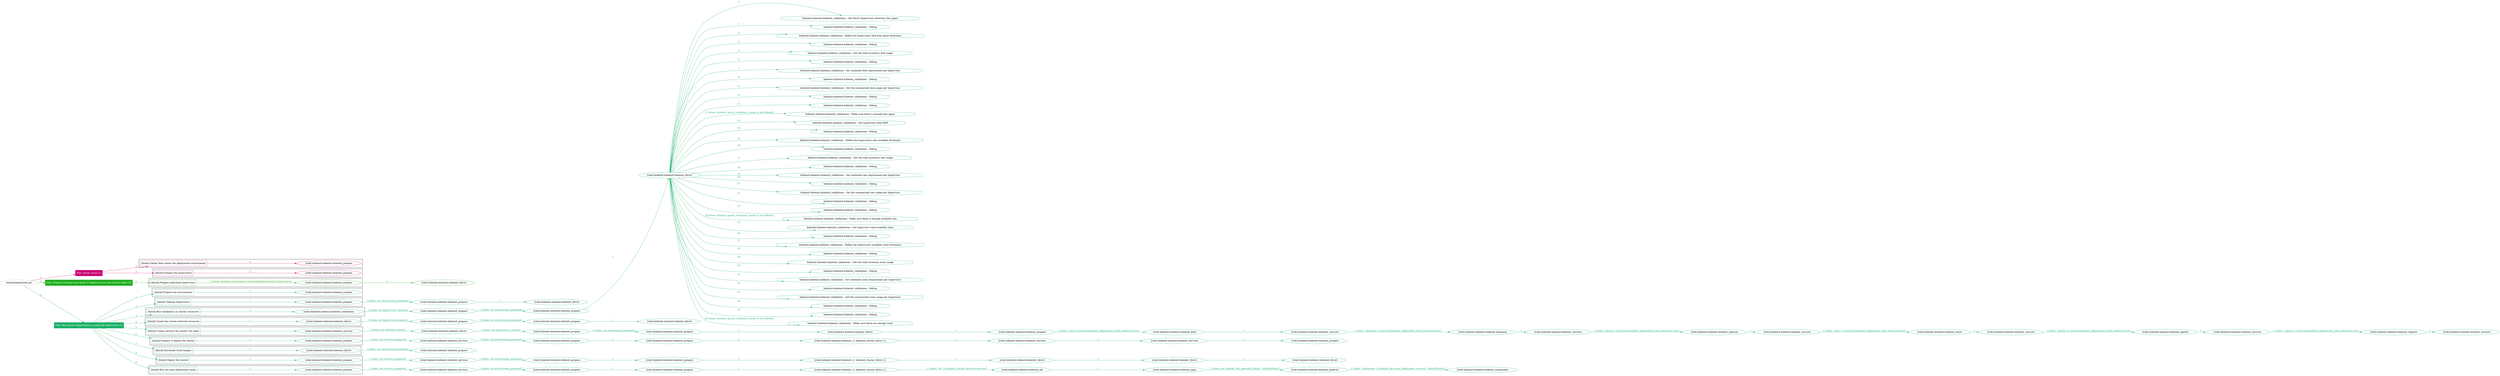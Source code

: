 digraph {
	graph [concentrate=true ordering=in rankdir=LR ratio=fill]
	edge [esep=5 sep=10]
	"kubeinit/playbook.yml" [id=root_node style=dotted]
	play_0c291f22 [label="Play: Initial setup (1)" color="#ca0274" fontcolor="#ffffff" id=play_0c291f22 shape=box style=filled tooltip=localhost]
	"kubeinit/playbook.yml" -> play_0c291f22 [label="1 " color="#ca0274" fontcolor="#ca0274" id=edge_e829edc4 labeltooltip="1 " tooltip="1 "]
	subgraph "kubeinit.kubeinit.kubeinit_prepare" {
		role_78caed49 [label="[role] kubeinit.kubeinit.kubeinit_prepare" color="#ca0274" id=role_78caed49 tooltip="kubeinit.kubeinit.kubeinit_prepare"]
	}
	subgraph "kubeinit.kubeinit.kubeinit_prepare" {
		role_7aa89363 [label="[role] kubeinit.kubeinit.kubeinit_prepare" color="#ca0274" id=role_7aa89363 tooltip="kubeinit.kubeinit.kubeinit_prepare"]
	}
	subgraph "Play: Initial setup (1)" {
		play_0c291f22 -> block_59c750b1 [label=1 color="#ca0274" fontcolor="#ca0274" id=edge_97eda40f labeltooltip=1 tooltip=1]
		subgraph cluster_block_59c750b1 {
			block_59c750b1 [label="[block] Gather facts about the deployment environment" color="#ca0274" id=block_59c750b1 labeltooltip="Gather facts about the deployment environment" shape=box tooltip="Gather facts about the deployment environment"]
			block_59c750b1 -> role_78caed49 [label="1 " color="#ca0274" fontcolor="#ca0274" id=edge_5fe94e24 labeltooltip="1 " tooltip="1 "]
		}
		play_0c291f22 -> block_fe8e87fa [label=2 color="#ca0274" fontcolor="#ca0274" id=edge_a82202d2 labeltooltip=2 tooltip=2]
		subgraph cluster_block_fe8e87fa {
			block_fe8e87fa [label="[block] Prepare the hypervisors" color="#ca0274" id=block_fe8e87fa labeltooltip="Prepare the hypervisors" shape=box tooltip="Prepare the hypervisors"]
			block_fe8e87fa -> role_7aa89363 [label="1 " color="#ca0274" fontcolor="#ca0274" id=edge_16fbec14 labeltooltip="1 " tooltip="1 "]
		}
	}
	play_4f6d78ac [label="Play: Prepare all hypervisor hosts to deploy service and cluster nodes (0)" color="#22ae1e" fontcolor="#ffffff" id=play_4f6d78ac shape=box style=filled tooltip="Play: Prepare all hypervisor hosts to deploy service and cluster nodes (0)"]
	"kubeinit/playbook.yml" -> play_4f6d78ac [label="2 " color="#22ae1e" fontcolor="#22ae1e" id=edge_f371ee8f labeltooltip="2 " tooltip="2 "]
	subgraph "kubeinit.kubeinit.kubeinit_libvirt" {
		role_641dde21 [label="[role] kubeinit.kubeinit.kubeinit_libvirt" color="#22ae1e" id=role_641dde21 tooltip="kubeinit.kubeinit.kubeinit_libvirt"]
	}
	subgraph "kubeinit.kubeinit.kubeinit_prepare" {
		role_37308a1f [label="[role] kubeinit.kubeinit.kubeinit_prepare" color="#22ae1e" id=role_37308a1f tooltip="kubeinit.kubeinit.kubeinit_prepare"]
		role_37308a1f -> role_641dde21 [label="1 " color="#22ae1e" fontcolor="#22ae1e" id=edge_629c7f4f labeltooltip="1 " tooltip="1 "]
	}
	subgraph "Play: Prepare all hypervisor hosts to deploy service and cluster nodes (0)" {
		play_4f6d78ac -> block_4c78658d [label=1 color="#22ae1e" fontcolor="#22ae1e" id=edge_e18324cc labeltooltip=1 tooltip=1]
		subgraph cluster_block_4c78658d {
			block_4c78658d [label="[block] Prepare individual hypervisors" color="#22ae1e" id=block_4c78658d labeltooltip="Prepare individual hypervisors" shape=box tooltip="Prepare individual hypervisors"]
			block_4c78658d -> role_37308a1f [label="1 [when: inventory_hostname in hostvars['kubeinit-facts'].hypervisors]" color="#22ae1e" fontcolor="#22ae1e" id=edge_13a3cea3 labeltooltip="1 [when: inventory_hostname in hostvars['kubeinit-facts'].hypervisors]" tooltip="1 [when: inventory_hostname in hostvars['kubeinit-facts'].hypervisors]"]
		}
	}
	play_7d4c9bc7 [label="Play: Run cluster deployment on prepared hypervisors (1)" color="#1cb068" fontcolor="#ffffff" id=play_7d4c9bc7 shape=box style=filled tooltip=localhost]
	"kubeinit/playbook.yml" -> play_7d4c9bc7 [label="3 " color="#1cb068" fontcolor="#1cb068" id=edge_2ccb19e0 labeltooltip="3 " tooltip="3 "]
	subgraph "kubeinit.kubeinit.kubeinit_prepare" {
		role_54de0b5b [label="[role] kubeinit.kubeinit.kubeinit_prepare" color="#1cb068" id=role_54de0b5b tooltip="kubeinit.kubeinit.kubeinit_prepare"]
	}
	subgraph "kubeinit.kubeinit.kubeinit_libvirt" {
		role_6a9c3599 [label="[role] kubeinit.kubeinit.kubeinit_libvirt" color="#1cb068" id=role_6a9c3599 tooltip="kubeinit.kubeinit.kubeinit_libvirt"]
	}
	subgraph "kubeinit.kubeinit.kubeinit_prepare" {
		role_68f65e27 [label="[role] kubeinit.kubeinit.kubeinit_prepare" color="#1cb068" id=role_68f65e27 tooltip="kubeinit.kubeinit.kubeinit_prepare"]
		role_68f65e27 -> role_6a9c3599 [label="1 " color="#1cb068" fontcolor="#1cb068" id=edge_cf115d58 labeltooltip="1 " tooltip="1 "]
	}
	subgraph "kubeinit.kubeinit.kubeinit_prepare" {
		role_9ace4916 [label="[role] kubeinit.kubeinit.kubeinit_prepare" color="#1cb068" id=role_9ace4916 tooltip="kubeinit.kubeinit.kubeinit_prepare"]
		role_9ace4916 -> role_68f65e27 [label="1 [when: not environment_prepared]" color="#1cb068" fontcolor="#1cb068" id=edge_af2af8dd labeltooltip="1 [when: not environment_prepared]" tooltip="1 [when: not environment_prepared]"]
	}
	subgraph "kubeinit.kubeinit.kubeinit_libvirt" {
		role_7511a5ff [label="[role] kubeinit.kubeinit.kubeinit_libvirt" color="#1cb068" id=role_7511a5ff tooltip="kubeinit.kubeinit.kubeinit_libvirt"]
		task_ae431c85 [label="kubeinit.kubeinit.kubeinit_validations : Get libvirt hypervisors directory free space" color="#1cb068" id=task_ae431c85 shape=octagon tooltip="kubeinit.kubeinit.kubeinit_validations : Get libvirt hypervisors directory free space"]
		role_7511a5ff -> task_ae431c85 [label="1 " color="#1cb068" fontcolor="#1cb068" id=edge_cd85b127 labeltooltip="1 " tooltip="1 "]
		task_8f4efec2 [label="kubeinit.kubeinit.kubeinit_validations : Debug" color="#1cb068" id=task_8f4efec2 shape=octagon tooltip="kubeinit.kubeinit.kubeinit_validations : Debug"]
		role_7511a5ff -> task_8f4efec2 [label="2 " color="#1cb068" fontcolor="#1cb068" id=edge_33059736 labeltooltip="2 " tooltip="2 "]
		task_5945a6c3 [label="kubeinit.kubeinit.kubeinit_validations : Define the hypervisors disk free space dictionary" color="#1cb068" id=task_5945a6c3 shape=octagon tooltip="kubeinit.kubeinit.kubeinit_validations : Define the hypervisors disk free space dictionary"]
		role_7511a5ff -> task_5945a6c3 [label="3 " color="#1cb068" fontcolor="#1cb068" id=edge_6d3a0e07 labeltooltip="3 " tooltip="3 "]
		task_cf5e67a9 [label="kubeinit.kubeinit.kubeinit_validations : Debug" color="#1cb068" id=task_cf5e67a9 shape=octagon tooltip="kubeinit.kubeinit.kubeinit_validations : Debug"]
		role_7511a5ff -> task_cf5e67a9 [label="4 " color="#1cb068" fontcolor="#1cb068" id=edge_6f53b49c labeltooltip="4 " tooltip="4 "]
		task_4cd10ab5 [label="kubeinit.kubeinit.kubeinit_validations : Get the total inventory disk usage" color="#1cb068" id=task_4cd10ab5 shape=octagon tooltip="kubeinit.kubeinit.kubeinit_validations : Get the total inventory disk usage"]
		role_7511a5ff -> task_4cd10ab5 [label="5 " color="#1cb068" fontcolor="#1cb068" id=edge_25c8b3f0 labeltooltip="5 " tooltip="5 "]
		task_4bfe9cbc [label="kubeinit.kubeinit.kubeinit_validations : Debug" color="#1cb068" id=task_4bfe9cbc shape=octagon tooltip="kubeinit.kubeinit.kubeinit_validations : Debug"]
		role_7511a5ff -> task_4bfe9cbc [label="6 " color="#1cb068" fontcolor="#1cb068" id=edge_f77c6bc2 labeltooltip="6 " tooltip="6 "]
		task_d31716fb [label="kubeinit.kubeinit.kubeinit_validations : Set combined disk requirement per hypervisor" color="#1cb068" id=task_d31716fb shape=octagon tooltip="kubeinit.kubeinit.kubeinit_validations : Set combined disk requirement per hypervisor"]
		role_7511a5ff -> task_d31716fb [label="7 " color="#1cb068" fontcolor="#1cb068" id=edge_e0ed2ac5 labeltooltip="7 " tooltip="7 "]
		task_ab7701d2 [label="kubeinit.kubeinit.kubeinit_validations : Debug" color="#1cb068" id=task_ab7701d2 shape=octagon tooltip="kubeinit.kubeinit.kubeinit_validations : Debug"]
		role_7511a5ff -> task_ab7701d2 [label="8 " color="#1cb068" fontcolor="#1cb068" id=edge_45de1071 labeltooltip="8 " tooltip="8 "]
		task_2d1fb087 [label="kubeinit.kubeinit.kubeinit_validations : Set the summarized disk usage per hypervisor" color="#1cb068" id=task_2d1fb087 shape=octagon tooltip="kubeinit.kubeinit.kubeinit_validations : Set the summarized disk usage per hypervisor"]
		role_7511a5ff -> task_2d1fb087 [label="9 " color="#1cb068" fontcolor="#1cb068" id=edge_a314f4d8 labeltooltip="9 " tooltip="9 "]
		task_3068d2d8 [label="kubeinit.kubeinit.kubeinit_validations : Debug" color="#1cb068" id=task_3068d2d8 shape=octagon tooltip="kubeinit.kubeinit.kubeinit_validations : Debug"]
		role_7511a5ff -> task_3068d2d8 [label="10 " color="#1cb068" fontcolor="#1cb068" id=edge_c7c9ac6d labeltooltip="10 " tooltip="10 "]
		task_0e44ab95 [label="kubeinit.kubeinit.kubeinit_validations : Debug" color="#1cb068" id=task_0e44ab95 shape=octagon tooltip="kubeinit.kubeinit.kubeinit_validations : Debug"]
		role_7511a5ff -> task_0e44ab95 [label="11 " color="#1cb068" fontcolor="#1cb068" id=edge_e4aadba6 labeltooltip="11 " tooltip="11 "]
		task_67510378 [label="kubeinit.kubeinit.kubeinit_validations : Make sure there is enough free space" color="#1cb068" id=task_67510378 shape=octagon tooltip="kubeinit.kubeinit.kubeinit_validations : Make sure there is enough free space"]
		role_7511a5ff -> task_67510378 [label="12 [when: kubeinit_ignore_validation_checks is not defined]" color="#1cb068" fontcolor="#1cb068" id=edge_d2b44e97 labeltooltip="12 [when: kubeinit_ignore_validation_checks is not defined]" tooltip="12 [when: kubeinit_ignore_validation_checks is not defined]"]
		task_04ad1380 [label="kubeinit.kubeinit.kubeinit_validations : Get hypervisor total RAM" color="#1cb068" id=task_04ad1380 shape=octagon tooltip="kubeinit.kubeinit.kubeinit_validations : Get hypervisor total RAM"]
		role_7511a5ff -> task_04ad1380 [label="13 " color="#1cb068" fontcolor="#1cb068" id=edge_76a1166e labeltooltip="13 " tooltip="13 "]
		task_70d8e593 [label="kubeinit.kubeinit.kubeinit_validations : Debug" color="#1cb068" id=task_70d8e593 shape=octagon tooltip="kubeinit.kubeinit.kubeinit_validations : Debug"]
		role_7511a5ff -> task_70d8e593 [label="14 " color="#1cb068" fontcolor="#1cb068" id=edge_d81fce5b labeltooltip="14 " tooltip="14 "]
		task_ccbc3633 [label="kubeinit.kubeinit.kubeinit_validations : Define the hypervisors ram available dictionary" color="#1cb068" id=task_ccbc3633 shape=octagon tooltip="kubeinit.kubeinit.kubeinit_validations : Define the hypervisors ram available dictionary"]
		role_7511a5ff -> task_ccbc3633 [label="15 " color="#1cb068" fontcolor="#1cb068" id=edge_b5b33de0 labeltooltip="15 " tooltip="15 "]
		task_4d7a0f30 [label="kubeinit.kubeinit.kubeinit_validations : Debug" color="#1cb068" id=task_4d7a0f30 shape=octagon tooltip="kubeinit.kubeinit.kubeinit_validations : Debug"]
		role_7511a5ff -> task_4d7a0f30 [label="16 " color="#1cb068" fontcolor="#1cb068" id=edge_8a6dfede labeltooltip="16 " tooltip="16 "]
		task_d5e506bb [label="kubeinit.kubeinit.kubeinit_validations : Get the total inventory ram usage" color="#1cb068" id=task_d5e506bb shape=octagon tooltip="kubeinit.kubeinit.kubeinit_validations : Get the total inventory ram usage"]
		role_7511a5ff -> task_d5e506bb [label="17 " color="#1cb068" fontcolor="#1cb068" id=edge_42e7450a labeltooltip="17 " tooltip="17 "]
		task_3aa0ae3d [label="kubeinit.kubeinit.kubeinit_validations : Debug" color="#1cb068" id=task_3aa0ae3d shape=octagon tooltip="kubeinit.kubeinit.kubeinit_validations : Debug"]
		role_7511a5ff -> task_3aa0ae3d [label="18 " color="#1cb068" fontcolor="#1cb068" id=edge_186ca629 labeltooltip="18 " tooltip="18 "]
		task_872d4331 [label="kubeinit.kubeinit.kubeinit_validations : Set combined ram requirement per hypervisor" color="#1cb068" id=task_872d4331 shape=octagon tooltip="kubeinit.kubeinit.kubeinit_validations : Set combined ram requirement per hypervisor"]
		role_7511a5ff -> task_872d4331 [label="19 " color="#1cb068" fontcolor="#1cb068" id=edge_d7f42833 labeltooltip="19 " tooltip="19 "]
		task_7a9a4163 [label="kubeinit.kubeinit.kubeinit_validations : Debug" color="#1cb068" id=task_7a9a4163 shape=octagon tooltip="kubeinit.kubeinit.kubeinit_validations : Debug"]
		role_7511a5ff -> task_7a9a4163 [label="20 " color="#1cb068" fontcolor="#1cb068" id=edge_23ea0234 labeltooltip="20 " tooltip="20 "]
		task_65702f0e [label="kubeinit.kubeinit.kubeinit_validations : Set the summarized ram usage per hypervisor" color="#1cb068" id=task_65702f0e shape=octagon tooltip="kubeinit.kubeinit.kubeinit_validations : Set the summarized ram usage per hypervisor"]
		role_7511a5ff -> task_65702f0e [label="21 " color="#1cb068" fontcolor="#1cb068" id=edge_690230f7 labeltooltip="21 " tooltip="21 "]
		task_ee5f84e3 [label="kubeinit.kubeinit.kubeinit_validations : Debug" color="#1cb068" id=task_ee5f84e3 shape=octagon tooltip="kubeinit.kubeinit.kubeinit_validations : Debug"]
		role_7511a5ff -> task_ee5f84e3 [label="22 " color="#1cb068" fontcolor="#1cb068" id=edge_f521c3eb labeltooltip="22 " tooltip="22 "]
		task_04566565 [label="kubeinit.kubeinit.kubeinit_validations : Debug" color="#1cb068" id=task_04566565 shape=octagon tooltip="kubeinit.kubeinit.kubeinit_validations : Debug"]
		role_7511a5ff -> task_04566565 [label="23 " color="#1cb068" fontcolor="#1cb068" id=edge_2d690fc2 labeltooltip="23 " tooltip="23 "]
		task_ab614cb7 [label="kubeinit.kubeinit.kubeinit_validations : Make sure there is enough available ram" color="#1cb068" id=task_ab614cb7 shape=octagon tooltip="kubeinit.kubeinit.kubeinit_validations : Make sure there is enough available ram"]
		role_7511a5ff -> task_ab614cb7 [label="24 [when: kubeinit_ignore_validation_checks is not defined]" color="#1cb068" fontcolor="#1cb068" id=edge_7f8a6ac2 labeltooltip="24 [when: kubeinit_ignore_validation_checks is not defined]" tooltip="24 [when: kubeinit_ignore_validation_checks is not defined]"]
		task_536b3b59 [label="kubeinit.kubeinit.kubeinit_validations : Get hypervisor total available cores" color="#1cb068" id=task_536b3b59 shape=octagon tooltip="kubeinit.kubeinit.kubeinit_validations : Get hypervisor total available cores"]
		role_7511a5ff -> task_536b3b59 [label="25 " color="#1cb068" fontcolor="#1cb068" id=edge_6f800011 labeltooltip="25 " tooltip="25 "]
		task_7c8ea2aa [label="kubeinit.kubeinit.kubeinit_validations : Debug" color="#1cb068" id=task_7c8ea2aa shape=octagon tooltip="kubeinit.kubeinit.kubeinit_validations : Debug"]
		role_7511a5ff -> task_7c8ea2aa [label="26 " color="#1cb068" fontcolor="#1cb068" id=edge_a3619a1e labeltooltip="26 " tooltip="26 "]
		task_ebc15830 [label="kubeinit.kubeinit.kubeinit_validations : Define the hypervisors available cores dictionary" color="#1cb068" id=task_ebc15830 shape=octagon tooltip="kubeinit.kubeinit.kubeinit_validations : Define the hypervisors available cores dictionary"]
		role_7511a5ff -> task_ebc15830 [label="27 " color="#1cb068" fontcolor="#1cb068" id=edge_f781c217 labeltooltip="27 " tooltip="27 "]
		task_78b4f451 [label="kubeinit.kubeinit.kubeinit_validations : Debug" color="#1cb068" id=task_78b4f451 shape=octagon tooltip="kubeinit.kubeinit.kubeinit_validations : Debug"]
		role_7511a5ff -> task_78b4f451 [label="28 " color="#1cb068" fontcolor="#1cb068" id=edge_8043aa79 labeltooltip="28 " tooltip="28 "]
		task_f39605c7 [label="kubeinit.kubeinit.kubeinit_validations : Get the total inventory cores usage" color="#1cb068" id=task_f39605c7 shape=octagon tooltip="kubeinit.kubeinit.kubeinit_validations : Get the total inventory cores usage"]
		role_7511a5ff -> task_f39605c7 [label="29 " color="#1cb068" fontcolor="#1cb068" id=edge_6eef6799 labeltooltip="29 " tooltip="29 "]
		task_2157a681 [label="kubeinit.kubeinit.kubeinit_validations : Debug" color="#1cb068" id=task_2157a681 shape=octagon tooltip="kubeinit.kubeinit.kubeinit_validations : Debug"]
		role_7511a5ff -> task_2157a681 [label="30 " color="#1cb068" fontcolor="#1cb068" id=edge_f118f902 labeltooltip="30 " tooltip="30 "]
		task_88891f63 [label="kubeinit.kubeinit.kubeinit_validations : Set combined cores requirement per hypervisor" color="#1cb068" id=task_88891f63 shape=octagon tooltip="kubeinit.kubeinit.kubeinit_validations : Set combined cores requirement per hypervisor"]
		role_7511a5ff -> task_88891f63 [label="31 " color="#1cb068" fontcolor="#1cb068" id=edge_995624e5 labeltooltip="31 " tooltip="31 "]
		task_cd09588b [label="kubeinit.kubeinit.kubeinit_validations : Debug" color="#1cb068" id=task_cd09588b shape=octagon tooltip="kubeinit.kubeinit.kubeinit_validations : Debug"]
		role_7511a5ff -> task_cd09588b [label="32 " color="#1cb068" fontcolor="#1cb068" id=edge_24c8ed7f labeltooltip="32 " tooltip="32 "]
		task_800b73ad [label="kubeinit.kubeinit.kubeinit_validations : Set the summarized cores usage per hypervisor" color="#1cb068" id=task_800b73ad shape=octagon tooltip="kubeinit.kubeinit.kubeinit_validations : Set the summarized cores usage per hypervisor"]
		role_7511a5ff -> task_800b73ad [label="33 " color="#1cb068" fontcolor="#1cb068" id=edge_5a0b69a9 labeltooltip="33 " tooltip="33 "]
		task_c6551cbe [label="kubeinit.kubeinit.kubeinit_validations : Debug" color="#1cb068" id=task_c6551cbe shape=octagon tooltip="kubeinit.kubeinit.kubeinit_validations : Debug"]
		role_7511a5ff -> task_c6551cbe [label="34 " color="#1cb068" fontcolor="#1cb068" id=edge_eaee2468 labeltooltip="34 " tooltip="34 "]
		task_111ccb4b [label="kubeinit.kubeinit.kubeinit_validations : Debug" color="#1cb068" id=task_111ccb4b shape=octagon tooltip="kubeinit.kubeinit.kubeinit_validations : Debug"]
		role_7511a5ff -> task_111ccb4b [label="35 " color="#1cb068" fontcolor="#1cb068" id=edge_47347217 labeltooltip="35 " tooltip="35 "]
		task_35407a44 [label="kubeinit.kubeinit.kubeinit_validations : Make sure there are enough cores" color="#1cb068" id=task_35407a44 shape=octagon tooltip="kubeinit.kubeinit.kubeinit_validations : Make sure there are enough cores"]
		role_7511a5ff -> task_35407a44 [label="36 [when: kubeinit_ignore_validation_checks is not defined]" color="#1cb068" fontcolor="#1cb068" id=edge_5c95d9d2 labeltooltip="36 [when: kubeinit_ignore_validation_checks is not defined]" tooltip="36 [when: kubeinit_ignore_validation_checks is not defined]"]
	}
	subgraph "kubeinit.kubeinit.kubeinit_prepare" {
		role_e3ff0d21 [label="[role] kubeinit.kubeinit.kubeinit_prepare" color="#1cb068" id=role_e3ff0d21 tooltip="kubeinit.kubeinit.kubeinit_prepare"]
		role_e3ff0d21 -> role_7511a5ff [label="1 " color="#1cb068" fontcolor="#1cb068" id=edge_f1115309 labeltooltip="1 " tooltip="1 "]
	}
	subgraph "kubeinit.kubeinit.kubeinit_prepare" {
		role_df6e5603 [label="[role] kubeinit.kubeinit.kubeinit_prepare" color="#1cb068" id=role_df6e5603 tooltip="kubeinit.kubeinit.kubeinit_prepare"]
		role_df6e5603 -> role_e3ff0d21 [label="1 [when: not environment_prepared]" color="#1cb068" fontcolor="#1cb068" id=edge_5e49ff73 labeltooltip="1 [when: not environment_prepared]" tooltip="1 [when: not environment_prepared]"]
	}
	subgraph "kubeinit.kubeinit.kubeinit_validations" {
		role_7e34bedc [label="[role] kubeinit.kubeinit.kubeinit_validations" color="#1cb068" id=role_7e34bedc tooltip="kubeinit.kubeinit.kubeinit_validations"]
		role_7e34bedc -> role_df6e5603 [label="1 [when: not hypervisors_cleaned]" color="#1cb068" fontcolor="#1cb068" id=edge_7f8f1af1 labeltooltip="1 [when: not hypervisors_cleaned]" tooltip="1 [when: not hypervisors_cleaned]"]
	}
	subgraph "kubeinit.kubeinit.kubeinit_libvirt" {
		role_638d097e [label="[role] kubeinit.kubeinit.kubeinit_libvirt" color="#1cb068" id=role_638d097e tooltip="kubeinit.kubeinit.kubeinit_libvirt"]
	}
	subgraph "kubeinit.kubeinit.kubeinit_prepare" {
		role_b4e5f5dd [label="[role] kubeinit.kubeinit.kubeinit_prepare" color="#1cb068" id=role_b4e5f5dd tooltip="kubeinit.kubeinit.kubeinit_prepare"]
		role_b4e5f5dd -> role_638d097e [label="1 " color="#1cb068" fontcolor="#1cb068" id=edge_a3baef62 labeltooltip="1 " tooltip="1 "]
	}
	subgraph "kubeinit.kubeinit.kubeinit_prepare" {
		role_ec872462 [label="[role] kubeinit.kubeinit.kubeinit_prepare" color="#1cb068" id=role_ec872462 tooltip="kubeinit.kubeinit.kubeinit_prepare"]
		role_ec872462 -> role_b4e5f5dd [label="1 [when: not environment_prepared]" color="#1cb068" fontcolor="#1cb068" id=edge_ea2554d7 labeltooltip="1 [when: not environment_prepared]" tooltip="1 [when: not environment_prepared]"]
	}
	subgraph "kubeinit.kubeinit.kubeinit_libvirt" {
		role_b964c4a7 [label="[role] kubeinit.kubeinit.kubeinit_libvirt" color="#1cb068" id=role_b964c4a7 tooltip="kubeinit.kubeinit.kubeinit_libvirt"]
		role_b964c4a7 -> role_ec872462 [label="1 [when: not hypervisors_cleaned]" color="#1cb068" fontcolor="#1cb068" id=edge_87b7a6fb labeltooltip="1 [when: not hypervisors_cleaned]" tooltip="1 [when: not hypervisors_cleaned]"]
	}
	subgraph "kubeinit.kubeinit.kubeinit_services" {
		role_52a033e4 [label="[role] kubeinit.kubeinit.kubeinit_services" color="#1cb068" id=role_52a033e4 tooltip="kubeinit.kubeinit.kubeinit_services"]
	}
	subgraph "kubeinit.kubeinit.kubeinit_registry" {
		role_558b15b2 [label="[role] kubeinit.kubeinit.kubeinit_registry" color="#1cb068" id=role_558b15b2 tooltip="kubeinit.kubeinit.kubeinit_registry"]
		role_558b15b2 -> role_52a033e4 [label="1 " color="#1cb068" fontcolor="#1cb068" id=edge_754d584f labeltooltip="1 " tooltip="1 "]
	}
	subgraph "kubeinit.kubeinit.kubeinit_services" {
		role_ea3b7dc9 [label="[role] kubeinit.kubeinit.kubeinit_services" color="#1cb068" id=role_ea3b7dc9 tooltip="kubeinit.kubeinit.kubeinit_services"]
		role_ea3b7dc9 -> role_558b15b2 [label="1 [when: 'registry' in hostvars[kubeinit_deployment_node_name].services]" color="#1cb068" fontcolor="#1cb068" id=edge_2301d0ca labeltooltip="1 [when: 'registry' in hostvars[kubeinit_deployment_node_name].services]" tooltip="1 [when: 'registry' in hostvars[kubeinit_deployment_node_name].services]"]
	}
	subgraph "kubeinit.kubeinit.kubeinit_apache" {
		role_019d7a98 [label="[role] kubeinit.kubeinit.kubeinit_apache" color="#1cb068" id=role_019d7a98 tooltip="kubeinit.kubeinit.kubeinit_apache"]
		role_019d7a98 -> role_ea3b7dc9 [label="1 " color="#1cb068" fontcolor="#1cb068" id=edge_c142457e labeltooltip="1 " tooltip="1 "]
	}
	subgraph "kubeinit.kubeinit.kubeinit_services" {
		role_50197b2a [label="[role] kubeinit.kubeinit.kubeinit_services" color="#1cb068" id=role_50197b2a tooltip="kubeinit.kubeinit.kubeinit_services"]
		role_50197b2a -> role_019d7a98 [label="1 [when: 'apache' in hostvars[kubeinit_deployment_node_name].services]" color="#1cb068" fontcolor="#1cb068" id=edge_3743de00 labeltooltip="1 [when: 'apache' in hostvars[kubeinit_deployment_node_name].services]" tooltip="1 [when: 'apache' in hostvars[kubeinit_deployment_node_name].services]"]
	}
	subgraph "kubeinit.kubeinit.kubeinit_nexus" {
		role_746e6a46 [label="[role] kubeinit.kubeinit.kubeinit_nexus" color="#1cb068" id=role_746e6a46 tooltip="kubeinit.kubeinit.kubeinit_nexus"]
		role_746e6a46 -> role_50197b2a [label="1 " color="#1cb068" fontcolor="#1cb068" id=edge_5cd772ed labeltooltip="1 " tooltip="1 "]
	}
	subgraph "kubeinit.kubeinit.kubeinit_services" {
		role_b57bc494 [label="[role] kubeinit.kubeinit.kubeinit_services" color="#1cb068" id=role_b57bc494 tooltip="kubeinit.kubeinit.kubeinit_services"]
		role_b57bc494 -> role_746e6a46 [label="1 [when: 'nexus' in hostvars[kubeinit_deployment_node_name].services]" color="#1cb068" fontcolor="#1cb068" id=edge_bddbe88d labeltooltip="1 [when: 'nexus' in hostvars[kubeinit_deployment_node_name].services]" tooltip="1 [when: 'nexus' in hostvars[kubeinit_deployment_node_name].services]"]
	}
	subgraph "kubeinit.kubeinit.kubeinit_haproxy" {
		role_2dc21c0d [label="[role] kubeinit.kubeinit.kubeinit_haproxy" color="#1cb068" id=role_2dc21c0d tooltip="kubeinit.kubeinit.kubeinit_haproxy"]
		role_2dc21c0d -> role_b57bc494 [label="1 " color="#1cb068" fontcolor="#1cb068" id=edge_07ee4692 labeltooltip="1 " tooltip="1 "]
	}
	subgraph "kubeinit.kubeinit.kubeinit_services" {
		role_0cddd6ab [label="[role] kubeinit.kubeinit.kubeinit_services" color="#1cb068" id=role_0cddd6ab tooltip="kubeinit.kubeinit.kubeinit_services"]
		role_0cddd6ab -> role_2dc21c0d [label="1 [when: 'haproxy' in hostvars[kubeinit_deployment_node_name].services]" color="#1cb068" fontcolor="#1cb068" id=edge_32efdd2b labeltooltip="1 [when: 'haproxy' in hostvars[kubeinit_deployment_node_name].services]" tooltip="1 [when: 'haproxy' in hostvars[kubeinit_deployment_node_name].services]"]
	}
	subgraph "kubeinit.kubeinit.kubeinit_dnsmasq" {
		role_4d4236dd [label="[role] kubeinit.kubeinit.kubeinit_dnsmasq" color="#1cb068" id=role_4d4236dd tooltip="kubeinit.kubeinit.kubeinit_dnsmasq"]
		role_4d4236dd -> role_0cddd6ab [label="1 " color="#1cb068" fontcolor="#1cb068" id=edge_26368a0e labeltooltip="1 " tooltip="1 "]
	}
	subgraph "kubeinit.kubeinit.kubeinit_services" {
		role_254809bf [label="[role] kubeinit.kubeinit.kubeinit_services" color="#1cb068" id=role_254809bf tooltip="kubeinit.kubeinit.kubeinit_services"]
		role_254809bf -> role_4d4236dd [label="1 [when: 'dnsmasq' in hostvars[kubeinit_deployment_node_name].services]" color="#1cb068" fontcolor="#1cb068" id=edge_55340e81 labeltooltip="1 [when: 'dnsmasq' in hostvars[kubeinit_deployment_node_name].services]" tooltip="1 [when: 'dnsmasq' in hostvars[kubeinit_deployment_node_name].services]"]
	}
	subgraph "kubeinit.kubeinit.kubeinit_bind" {
		role_63e862f4 [label="[role] kubeinit.kubeinit.kubeinit_bind" color="#1cb068" id=role_63e862f4 tooltip="kubeinit.kubeinit.kubeinit_bind"]
		role_63e862f4 -> role_254809bf [label="1 " color="#1cb068" fontcolor="#1cb068" id=edge_0d85e58b labeltooltip="1 " tooltip="1 "]
	}
	subgraph "kubeinit.kubeinit.kubeinit_prepare" {
		role_dd72c4bd [label="[role] kubeinit.kubeinit.kubeinit_prepare" color="#1cb068" id=role_dd72c4bd tooltip="kubeinit.kubeinit.kubeinit_prepare"]
		role_dd72c4bd -> role_63e862f4 [label="1 [when: 'bind' in hostvars[kubeinit_deployment_node_name].services]" color="#1cb068" fontcolor="#1cb068" id=edge_533a6918 labeltooltip="1 [when: 'bind' in hostvars[kubeinit_deployment_node_name].services]" tooltip="1 [when: 'bind' in hostvars[kubeinit_deployment_node_name].services]"]
	}
	subgraph "kubeinit.kubeinit.kubeinit_libvirt" {
		role_64bc2dd0 [label="[role] kubeinit.kubeinit.kubeinit_libvirt" color="#1cb068" id=role_64bc2dd0 tooltip="kubeinit.kubeinit.kubeinit_libvirt"]
		role_64bc2dd0 -> role_dd72c4bd [label="1 " color="#1cb068" fontcolor="#1cb068" id=edge_2b8ec872 labeltooltip="1 " tooltip="1 "]
	}
	subgraph "kubeinit.kubeinit.kubeinit_prepare" {
		role_075f4e04 [label="[role] kubeinit.kubeinit.kubeinit_prepare" color="#1cb068" id=role_075f4e04 tooltip="kubeinit.kubeinit.kubeinit_prepare"]
		role_075f4e04 -> role_64bc2dd0 [label="1 " color="#1cb068" fontcolor="#1cb068" id=edge_4e9b2463 labeltooltip="1 " tooltip="1 "]
	}
	subgraph "kubeinit.kubeinit.kubeinit_prepare" {
		role_0740052d [label="[role] kubeinit.kubeinit.kubeinit_prepare" color="#1cb068" id=role_0740052d tooltip="kubeinit.kubeinit.kubeinit_prepare"]
		role_0740052d -> role_075f4e04 [label="1 [when: not environment_prepared]" color="#1cb068" fontcolor="#1cb068" id=edge_6e650c5a labeltooltip="1 [when: not environment_prepared]" tooltip="1 [when: not environment_prepared]"]
	}
	subgraph "kubeinit.kubeinit.kubeinit_libvirt" {
		role_caebe51c [label="[role] kubeinit.kubeinit.kubeinit_libvirt" color="#1cb068" id=role_caebe51c tooltip="kubeinit.kubeinit.kubeinit_libvirt"]
		role_caebe51c -> role_0740052d [label="1 [when: not hypervisors_cleaned]" color="#1cb068" fontcolor="#1cb068" id=edge_4184ea66 labeltooltip="1 [when: not hypervisors_cleaned]" tooltip="1 [when: not hypervisors_cleaned]"]
	}
	subgraph "kubeinit.kubeinit.kubeinit_services" {
		role_e837270f [label="[role] kubeinit.kubeinit.kubeinit_services" color="#1cb068" id=role_e837270f tooltip="kubeinit.kubeinit.kubeinit_services"]
		role_e837270f -> role_caebe51c [label="1 [when: not network_created]" color="#1cb068" fontcolor="#1cb068" id=edge_9e947a17 labeltooltip="1 [when: not network_created]" tooltip="1 [when: not network_created]"]
	}
	subgraph "kubeinit.kubeinit.kubeinit_prepare" {
		role_4852d84b [label="[role] kubeinit.kubeinit.kubeinit_prepare" color="#1cb068" id=role_4852d84b tooltip="kubeinit.kubeinit.kubeinit_prepare"]
	}
	subgraph "kubeinit.kubeinit.kubeinit_services" {
		role_c53f8e4d [label="[role] kubeinit.kubeinit.kubeinit_services" color="#1cb068" id=role_c53f8e4d tooltip="kubeinit.kubeinit.kubeinit_services"]
		role_c53f8e4d -> role_4852d84b [label="1 " color="#1cb068" fontcolor="#1cb068" id=edge_91a00a0d labeltooltip="1 " tooltip="1 "]
	}
	subgraph "kubeinit.kubeinit.kubeinit_services" {
		role_36c310d9 [label="[role] kubeinit.kubeinit.kubeinit_services" color="#1cb068" id=role_36c310d9 tooltip="kubeinit.kubeinit.kubeinit_services"]
		role_36c310d9 -> role_c53f8e4d [label="1 " color="#1cb068" fontcolor="#1cb068" id=edge_65b729ec labeltooltip="1 " tooltip="1 "]
	}
	subgraph "kubeinit.kubeinit.kubeinit_{{ kubeinit_cluster_distro }}" {
		role_fecf6f81 [label="[role] kubeinit.kubeinit.kubeinit_{{ kubeinit_cluster_distro }}" color="#1cb068" id=role_fecf6f81 tooltip="kubeinit.kubeinit.kubeinit_{{ kubeinit_cluster_distro }}"]
		role_fecf6f81 -> role_36c310d9 [label="1 " color="#1cb068" fontcolor="#1cb068" id=edge_0614d51c labeltooltip="1 " tooltip="1 "]
	}
	subgraph "kubeinit.kubeinit.kubeinit_prepare" {
		role_1740bd5a [label="[role] kubeinit.kubeinit.kubeinit_prepare" color="#1cb068" id=role_1740bd5a tooltip="kubeinit.kubeinit.kubeinit_prepare"]
		role_1740bd5a -> role_fecf6f81 [label="1 " color="#1cb068" fontcolor="#1cb068" id=edge_f4eb573b labeltooltip="1 " tooltip="1 "]
	}
	subgraph "kubeinit.kubeinit.kubeinit_prepare" {
		role_57d38402 [label="[role] kubeinit.kubeinit.kubeinit_prepare" color="#1cb068" id=role_57d38402 tooltip="kubeinit.kubeinit.kubeinit_prepare"]
		role_57d38402 -> role_1740bd5a [label="1 " color="#1cb068" fontcolor="#1cb068" id=edge_6c3dd4e3 labeltooltip="1 " tooltip="1 "]
	}
	subgraph "kubeinit.kubeinit.kubeinit_services" {
		role_9a9a018f [label="[role] kubeinit.kubeinit.kubeinit_services" color="#1cb068" id=role_9a9a018f tooltip="kubeinit.kubeinit.kubeinit_services"]
		role_9a9a018f -> role_57d38402 [label="1 [when: not environment_prepared]" color="#1cb068" fontcolor="#1cb068" id=edge_49cb2cd2 labeltooltip="1 [when: not environment_prepared]" tooltip="1 [when: not environment_prepared]"]
	}
	subgraph "kubeinit.kubeinit.kubeinit_prepare" {
		role_233ee150 [label="[role] kubeinit.kubeinit.kubeinit_prepare" color="#1cb068" id=role_233ee150 tooltip="kubeinit.kubeinit.kubeinit_prepare"]
		role_233ee150 -> role_9a9a018f [label="1 [when: not services_prepared]" color="#1cb068" fontcolor="#1cb068" id=edge_c4efb87a labeltooltip="1 [when: not services_prepared]" tooltip="1 [when: not services_prepared]"]
	}
	subgraph "kubeinit.kubeinit.kubeinit_prepare" {
		role_1efc55c7 [label="[role] kubeinit.kubeinit.kubeinit_prepare" color="#1cb068" id=role_1efc55c7 tooltip="kubeinit.kubeinit.kubeinit_prepare"]
	}
	subgraph "kubeinit.kubeinit.kubeinit_libvirt" {
		role_3ab28f86 [label="[role] kubeinit.kubeinit.kubeinit_libvirt" color="#1cb068" id=role_3ab28f86 tooltip="kubeinit.kubeinit.kubeinit_libvirt"]
		role_3ab28f86 -> role_1efc55c7 [label="1 [when: not environment_prepared]" color="#1cb068" fontcolor="#1cb068" id=edge_7402929e labeltooltip="1 [when: not environment_prepared]" tooltip="1 [when: not environment_prepared]"]
	}
	subgraph "kubeinit.kubeinit.kubeinit_libvirt" {
		role_ba66179f [label="[role] kubeinit.kubeinit.kubeinit_libvirt" color="#1cb068" id=role_ba66179f tooltip="kubeinit.kubeinit.kubeinit_libvirt"]
	}
	subgraph "kubeinit.kubeinit.kubeinit_libvirt" {
		role_e1696de4 [label="[role] kubeinit.kubeinit.kubeinit_libvirt" color="#1cb068" id=role_e1696de4 tooltip="kubeinit.kubeinit.kubeinit_libvirt"]
		role_e1696de4 -> role_ba66179f [label="1 " color="#1cb068" fontcolor="#1cb068" id=edge_4e0cc737 labeltooltip="1 " tooltip="1 "]
	}
	subgraph "kubeinit.kubeinit.kubeinit_libvirt" {
		role_e283b2c3 [label="[role] kubeinit.kubeinit.kubeinit_libvirt" color="#1cb068" id=role_e283b2c3 tooltip="kubeinit.kubeinit.kubeinit_libvirt"]
		role_e283b2c3 -> role_e1696de4 [label="1 " color="#1cb068" fontcolor="#1cb068" id=edge_65ddc650 labeltooltip="1 " tooltip="1 "]
	}
	subgraph "kubeinit.kubeinit.kubeinit_{{ kubeinit_cluster_distro }}" {
		role_b02a1430 [label="[role] kubeinit.kubeinit.kubeinit_{{ kubeinit_cluster_distro }}" color="#1cb068" id=role_b02a1430 tooltip="kubeinit.kubeinit.kubeinit_{{ kubeinit_cluster_distro }}"]
		role_b02a1430 -> role_e283b2c3 [label="1 " color="#1cb068" fontcolor="#1cb068" id=edge_7e374d7f labeltooltip="1 " tooltip="1 "]
	}
	subgraph "kubeinit.kubeinit.kubeinit_prepare" {
		role_b1910b0d [label="[role] kubeinit.kubeinit.kubeinit_prepare" color="#1cb068" id=role_b1910b0d tooltip="kubeinit.kubeinit.kubeinit_prepare"]
		role_b1910b0d -> role_b02a1430 [label="1 " color="#1cb068" fontcolor="#1cb068" id=edge_760116e6 labeltooltip="1 " tooltip="1 "]
	}
	subgraph "kubeinit.kubeinit.kubeinit_prepare" {
		role_36e59cfc [label="[role] kubeinit.kubeinit.kubeinit_prepare" color="#1cb068" id=role_36e59cfc tooltip="kubeinit.kubeinit.kubeinit_prepare"]
		role_36e59cfc -> role_b1910b0d [label="1 " color="#1cb068" fontcolor="#1cb068" id=edge_496f5dbf labeltooltip="1 " tooltip="1 "]
	}
	subgraph "kubeinit.kubeinit.kubeinit_services" {
		role_872d567b [label="[role] kubeinit.kubeinit.kubeinit_services" color="#1cb068" id=role_872d567b tooltip="kubeinit.kubeinit.kubeinit_services"]
		role_872d567b -> role_36e59cfc [label="1 [when: not environment_prepared]" color="#1cb068" fontcolor="#1cb068" id=edge_8a6cbd77 labeltooltip="1 [when: not environment_prepared]" tooltip="1 [when: not environment_prepared]"]
	}
	subgraph "kubeinit.kubeinit.kubeinit_prepare" {
		role_9c0cab14 [label="[role] kubeinit.kubeinit.kubeinit_prepare" color="#1cb068" id=role_9c0cab14 tooltip="kubeinit.kubeinit.kubeinit_prepare"]
		role_9c0cab14 -> role_872d567b [label="1 [when: not services_prepared]" color="#1cb068" fontcolor="#1cb068" id=edge_e1356726 labeltooltip="1 [when: not services_prepared]" tooltip="1 [when: not services_prepared]"]
	}
	subgraph "kubeinit.kubeinit.kubeinit_submariner" {
		role_f64374ba [label="[role] kubeinit.kubeinit.kubeinit_submariner" color="#1cb068" id=role_f64374ba tooltip="kubeinit.kubeinit.kubeinit_submariner"]
	}
	subgraph "kubeinit.kubeinit.kubeinit_kubevirt" {
		role_1daf5395 [label="[role] kubeinit.kubeinit.kubeinit_kubevirt" color="#1cb068" id=role_1daf5395 tooltip="kubeinit.kubeinit.kubeinit_kubevirt"]
		role_1daf5395 -> role_f64374ba [label="1 [when: 'submariner' in kubeinit_fact_post_deployment_services | default(False)]" color="#1cb068" fontcolor="#1cb068" id=edge_6d8f13bc labeltooltip="1 [when: 'submariner' in kubeinit_fact_post_deployment_services | default(False)]" tooltip="1 [when: 'submariner' in kubeinit_fact_post_deployment_services | default(False)]"]
	}
	subgraph "kubeinit.kubeinit.kubeinit_apps" {
		role_d968d1ba [label="[role] kubeinit.kubeinit.kubeinit_apps" color="#1cb068" id=role_d968d1ba tooltip="kubeinit.kubeinit.kubeinit_apps"]
		role_d968d1ba -> role_1daf5395 [label="1 [when: not kubeinit_okd_openshift_deploy | default(False)]" color="#1cb068" fontcolor="#1cb068" id=edge_5dd2e4da labeltooltip="1 [when: not kubeinit_okd_openshift_deploy | default(False)]" tooltip="1 [when: not kubeinit_okd_openshift_deploy | default(False)]"]
	}
	subgraph "kubeinit.kubeinit.kubeinit_nfs" {
		role_64c7a94d [label="[role] kubeinit.kubeinit.kubeinit_nfs" color="#1cb068" id=role_64c7a94d tooltip="kubeinit.kubeinit.kubeinit_nfs"]
		role_64c7a94d -> role_d968d1ba [label="1 " color="#1cb068" fontcolor="#1cb068" id=edge_8ca89856 labeltooltip="1 " tooltip="1 "]
	}
	subgraph "kubeinit.kubeinit.kubeinit_{{ kubeinit_cluster_distro }}" {
		role_56555bfd [label="[role] kubeinit.kubeinit.kubeinit_{{ kubeinit_cluster_distro }}" color="#1cb068" id=role_56555bfd tooltip="kubeinit.kubeinit.kubeinit_{{ kubeinit_cluster_distro }}"]
		role_56555bfd -> role_64c7a94d [label="1 [when: 'nfs' in kubeinit_cluster_hostvars.services]" color="#1cb068" fontcolor="#1cb068" id=edge_4a319d05 labeltooltip="1 [when: 'nfs' in kubeinit_cluster_hostvars.services]" tooltip="1 [when: 'nfs' in kubeinit_cluster_hostvars.services]"]
	}
	subgraph "kubeinit.kubeinit.kubeinit_prepare" {
		role_0ff88b38 [label="[role] kubeinit.kubeinit.kubeinit_prepare" color="#1cb068" id=role_0ff88b38 tooltip="kubeinit.kubeinit.kubeinit_prepare"]
		role_0ff88b38 -> role_56555bfd [label="1 " color="#1cb068" fontcolor="#1cb068" id=edge_2896e197 labeltooltip="1 " tooltip="1 "]
	}
	subgraph "kubeinit.kubeinit.kubeinit_prepare" {
		role_a819fc04 [label="[role] kubeinit.kubeinit.kubeinit_prepare" color="#1cb068" id=role_a819fc04 tooltip="kubeinit.kubeinit.kubeinit_prepare"]
		role_a819fc04 -> role_0ff88b38 [label="1 " color="#1cb068" fontcolor="#1cb068" id=edge_65731c40 labeltooltip="1 " tooltip="1 "]
	}
	subgraph "kubeinit.kubeinit.kubeinit_services" {
		role_341ca80e [label="[role] kubeinit.kubeinit.kubeinit_services" color="#1cb068" id=role_341ca80e tooltip="kubeinit.kubeinit.kubeinit_services"]
		role_341ca80e -> role_a819fc04 [label="1 [when: not environment_prepared]" color="#1cb068" fontcolor="#1cb068" id=edge_01920a1e labeltooltip="1 [when: not environment_prepared]" tooltip="1 [when: not environment_prepared]"]
	}
	subgraph "kubeinit.kubeinit.kubeinit_prepare" {
		role_f13bf9f1 [label="[role] kubeinit.kubeinit.kubeinit_prepare" color="#1cb068" id=role_f13bf9f1 tooltip="kubeinit.kubeinit.kubeinit_prepare"]
		role_f13bf9f1 -> role_341ca80e [label="1 [when: not services_prepared]" color="#1cb068" fontcolor="#1cb068" id=edge_16d38b13 labeltooltip="1 [when: not services_prepared]" tooltip="1 [when: not services_prepared]"]
	}
	subgraph "Play: Run cluster deployment on prepared hypervisors (1)" {
		play_7d4c9bc7 -> block_bf16d89b [label=1 color="#1cb068" fontcolor="#1cb068" id=edge_9501458d labeltooltip=1 tooltip=1]
		subgraph cluster_block_bf16d89b {
			block_bf16d89b [label="[block] Prepare the environment" color="#1cb068" id=block_bf16d89b labeltooltip="Prepare the environment" shape=box tooltip="Prepare the environment"]
			block_bf16d89b -> role_54de0b5b [label="1 " color="#1cb068" fontcolor="#1cb068" id=edge_34764869 labeltooltip="1 " tooltip="1 "]
		}
		play_7d4c9bc7 -> block_578befb0 [label=2 color="#1cb068" fontcolor="#1cb068" id=edge_b7d11dd4 labeltooltip=2 tooltip=2]
		subgraph cluster_block_578befb0 {
			block_578befb0 [label="[block] Cleanup hypervisors" color="#1cb068" id=block_578befb0 labeltooltip="Cleanup hypervisors" shape=box tooltip="Cleanup hypervisors"]
			block_578befb0 -> role_9ace4916 [label="1 " color="#1cb068" fontcolor="#1cb068" id=edge_d71ad09a labeltooltip="1 " tooltip="1 "]
		}
		play_7d4c9bc7 -> block_9bccaedf [label=3 color="#1cb068" fontcolor="#1cb068" id=edge_e3766990 labeltooltip=3 tooltip=3]
		subgraph cluster_block_9bccaedf {
			block_9bccaedf [label="[block] Run validations on cluster resources" color="#1cb068" id=block_9bccaedf labeltooltip="Run validations on cluster resources" shape=box tooltip="Run validations on cluster resources"]
			block_9bccaedf -> role_7e34bedc [label="1 " color="#1cb068" fontcolor="#1cb068" id=edge_a396fffa labeltooltip="1 " tooltip="1 "]
		}
		play_7d4c9bc7 -> block_fb2f5bf4 [label=4 color="#1cb068" fontcolor="#1cb068" id=edge_b9a5d9e7 labeltooltip=4 tooltip=4]
		subgraph cluster_block_fb2f5bf4 {
			block_fb2f5bf4 [label="[block] Create the cluster network resources" color="#1cb068" id=block_fb2f5bf4 labeltooltip="Create the cluster network resources" shape=box tooltip="Create the cluster network resources"]
			block_fb2f5bf4 -> role_b964c4a7 [label="1 " color="#1cb068" fontcolor="#1cb068" id=edge_ae155aee labeltooltip="1 " tooltip="1 "]
		}
		play_7d4c9bc7 -> block_1bf71d94 [label=5 color="#1cb068" fontcolor="#1cb068" id=edge_71749dd6 labeltooltip=5 tooltip=5]
		subgraph cluster_block_1bf71d94 {
			block_1bf71d94 [label="[block] Create services the cluster will need" color="#1cb068" id=block_1bf71d94 labeltooltip="Create services the cluster will need" shape=box tooltip="Create services the cluster will need"]
			block_1bf71d94 -> role_e837270f [label="1 " color="#1cb068" fontcolor="#1cb068" id=edge_6981dd8f labeltooltip="1 " tooltip="1 "]
		}
		play_7d4c9bc7 -> block_0eba1aeb [label=6 color="#1cb068" fontcolor="#1cb068" id=edge_9b80b894 labeltooltip=6 tooltip=6]
		subgraph cluster_block_0eba1aeb {
			block_0eba1aeb [label="[block] Prepare to deploy the cluster" color="#1cb068" id=block_0eba1aeb labeltooltip="Prepare to deploy the cluster" shape=box tooltip="Prepare to deploy the cluster"]
			block_0eba1aeb -> role_233ee150 [label="1 " color="#1cb068" fontcolor="#1cb068" id=edge_46ef7e7f labeltooltip="1 " tooltip="1 "]
		}
		play_7d4c9bc7 -> block_16b20952 [label=7 color="#1cb068" fontcolor="#1cb068" id=edge_fee396cf labeltooltip=7 tooltip=7]
		subgraph cluster_block_16b20952 {
			block_16b20952 [label="[block] Download cloud images" color="#1cb068" id=block_16b20952 labeltooltip="Download cloud images" shape=box tooltip="Download cloud images"]
			block_16b20952 -> role_3ab28f86 [label="1 " color="#1cb068" fontcolor="#1cb068" id=edge_a7f5e8d4 labeltooltip="1 " tooltip="1 "]
		}
		play_7d4c9bc7 -> block_620ce9f5 [label=8 color="#1cb068" fontcolor="#1cb068" id=edge_73d38fef labeltooltip=8 tooltip=8]
		subgraph cluster_block_620ce9f5 {
			block_620ce9f5 [label="[block] Deploy the cluster" color="#1cb068" id=block_620ce9f5 labeltooltip="Deploy the cluster" shape=box tooltip="Deploy the cluster"]
			block_620ce9f5 -> role_9c0cab14 [label="1 " color="#1cb068" fontcolor="#1cb068" id=edge_e255583d labeltooltip="1 " tooltip="1 "]
		}
		play_7d4c9bc7 -> block_6d93c7cf [label=9 color="#1cb068" fontcolor="#1cb068" id=edge_bc0df6dd labeltooltip=9 tooltip=9]
		subgraph cluster_block_6d93c7cf {
			block_6d93c7cf [label="[block] Run any post-deployment tasks" color="#1cb068" id=block_6d93c7cf labeltooltip="Run any post-deployment tasks" shape=box tooltip="Run any post-deployment tasks"]
			block_6d93c7cf -> role_f13bf9f1 [label="1 " color="#1cb068" fontcolor="#1cb068" id=edge_49708a64 labeltooltip="1 " tooltip="1 "]
		}
	}
}
